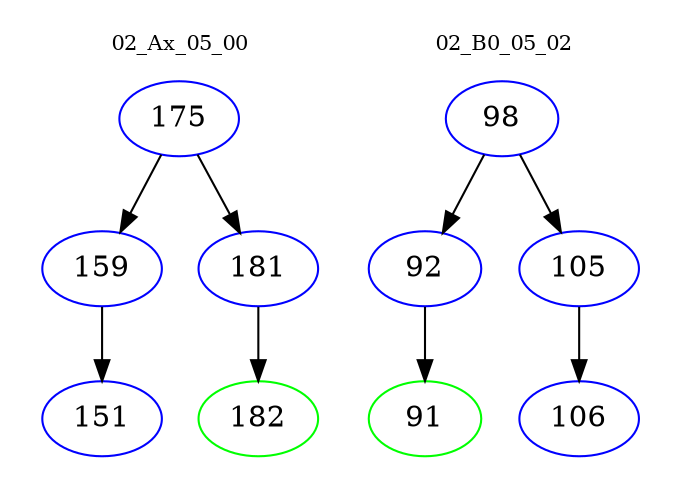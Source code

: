digraph{
subgraph cluster_0 {
color = white
label = "02_Ax_05_00";
fontsize=10;
T0_175 [label="175", color="blue"]
T0_175 -> T0_159 [color="black"]
T0_159 [label="159", color="blue"]
T0_159 -> T0_151 [color="black"]
T0_151 [label="151", color="blue"]
T0_175 -> T0_181 [color="black"]
T0_181 [label="181", color="blue"]
T0_181 -> T0_182 [color="black"]
T0_182 [label="182", color="green"]
}
subgraph cluster_1 {
color = white
label = "02_B0_05_02";
fontsize=10;
T1_98 [label="98", color="blue"]
T1_98 -> T1_92 [color="black"]
T1_92 [label="92", color="blue"]
T1_92 -> T1_91 [color="black"]
T1_91 [label="91", color="green"]
T1_98 -> T1_105 [color="black"]
T1_105 [label="105", color="blue"]
T1_105 -> T1_106 [color="black"]
T1_106 [label="106", color="blue"]
}
}
